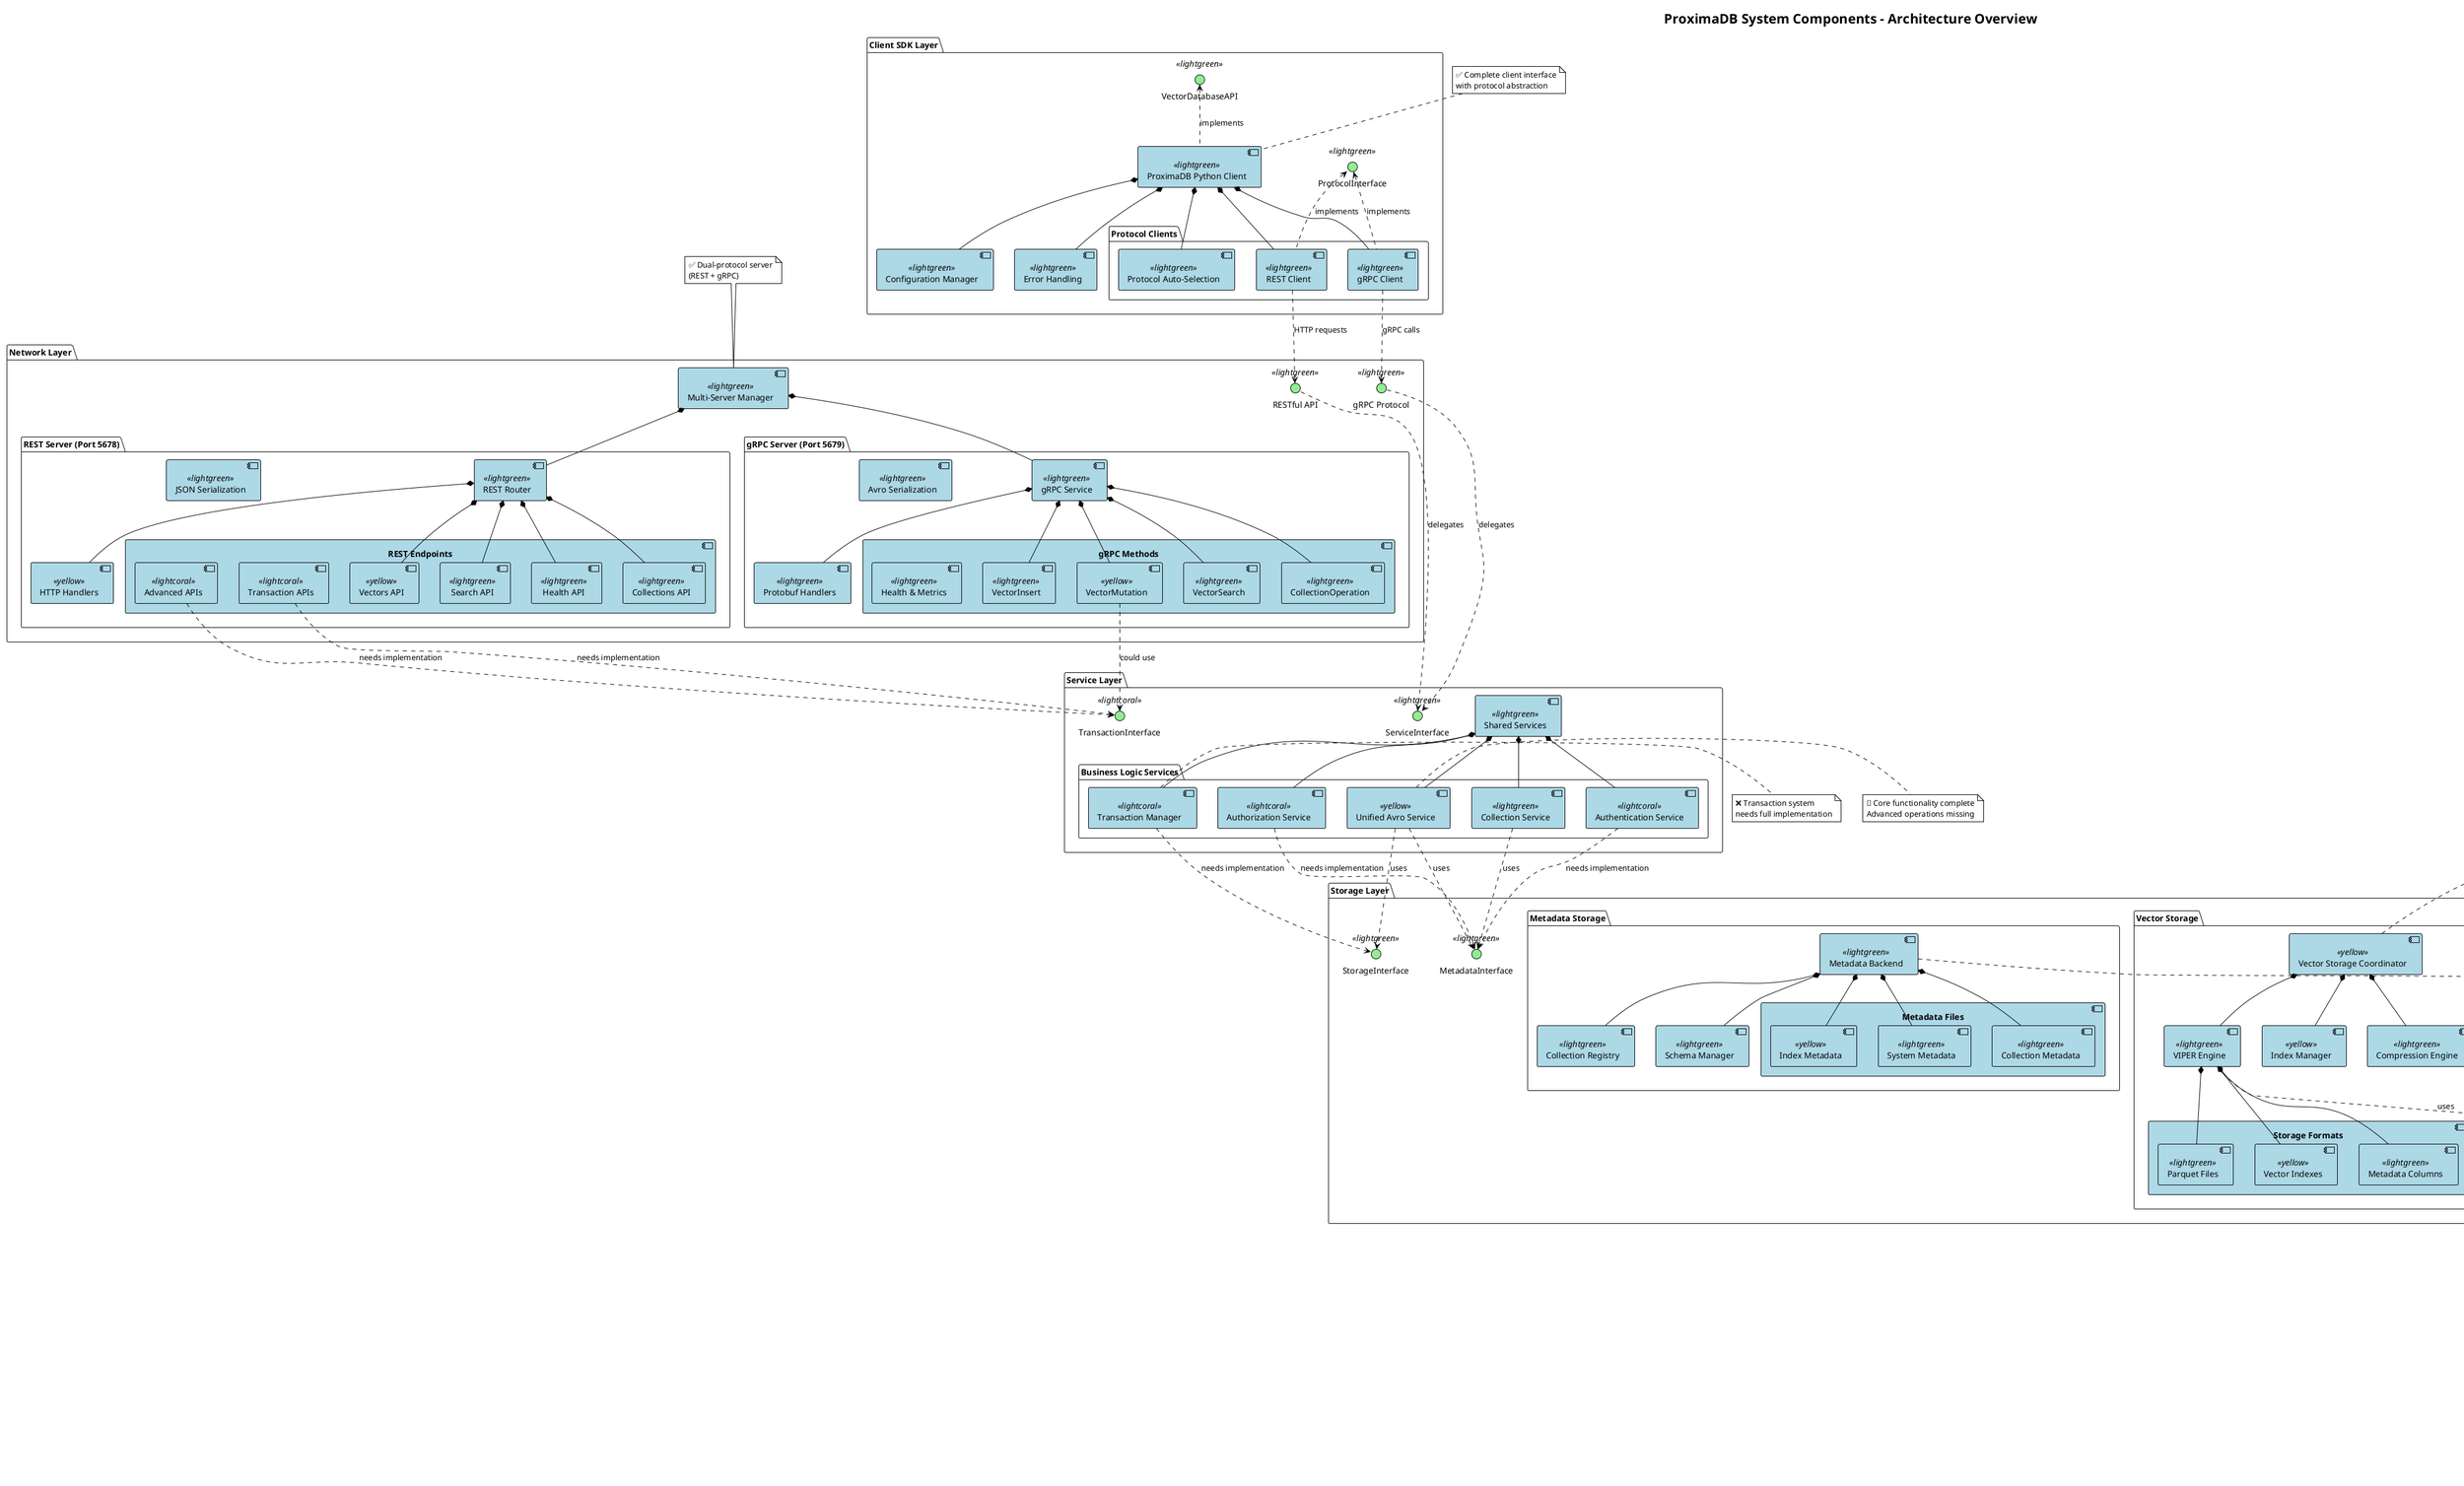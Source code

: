 @startuml ProximaDB_Component_Diagram
!theme plain
skinparam backgroundColor white
skinparam componentBackgroundColor lightblue
skinparam interfaceBackgroundColor lightgreen
skinparam databaseBackgroundColor lightyellow

title ProximaDB System Components - Architecture Overview

!define IMPLEMENTED lightgreen
!define PARTIAL yellow
!define MISSING lightcoral

package "Client SDK Layer" {
    [ProximaDB Python Client] as PyClient <<IMPLEMENTED>>
    [Configuration Manager] as Config <<IMPLEMENTED>>
    [Error Handling] as Errors <<IMPLEMENTED>>
    
    package "Protocol Clients" {
        [REST Client] as RestClient <<IMPLEMENTED>>
        [gRPC Client] as GrpcClient <<IMPLEMENTED>>
        [Protocol Auto-Selection] as AutoSelect <<IMPLEMENTED>>
    }
    
    interface "VectorDatabaseAPI" as API <<IMPLEMENTED>>
    interface "ProtocolInterface" as ProtocolIntf <<IMPLEMENTED>>
}

package "Network Layer" {
    [Multi-Server Manager] as MultiServer <<IMPLEMENTED>>
    
    package "REST Server (Port 5678)" {
        [REST Router] as RestRouter <<IMPLEMENTED>>
        [HTTP Handlers] as HttpHandlers <<PARTIAL>>
        [JSON Serialization] as JsonSer <<IMPLEMENTED>>
        
        component "REST Endpoints" {
            [Collections API] as CollAPI <<IMPLEMENTED>>
            [Vectors API] as VecAPI <<PARTIAL>>
            [Search API] as SearchAPI <<IMPLEMENTED>>
            [Health API] as HealthAPI <<IMPLEMENTED>>
            [Advanced APIs] as AdvAPI <<MISSING>>
            [Transaction APIs] as TxAPI <<MISSING>>
        }
    }
    
    package "gRPC Server (Port 5679)" {
        [gRPC Service] as GrpcService <<IMPLEMENTED>>
        [Protobuf Handlers] as ProtoHandlers <<IMPLEMENTED>>
        [Avro Serialization] as AvroSer <<IMPLEMENTED>>
        
        component "gRPC Methods" {
            [CollectionOperation] as CollOp <<IMPLEMENTED>>
            [VectorInsert] as VecInsert <<IMPLEMENTED>>
            [VectorMutation] as VecMut <<PARTIAL>>
            [VectorSearch] as VecSearch <<IMPLEMENTED>>
            [Health & Metrics] as HealthMetrics <<IMPLEMENTED>>
        }
    }
    
    interface "RESTful API" as RestAPI <<IMPLEMENTED>>
    interface "gRPC Protocol" as GrpcAPI <<IMPLEMENTED>>
}

package "Service Layer" {
    [Shared Services] as SharedSvc <<IMPLEMENTED>>
    
    package "Business Logic Services" {
        [Collection Service] as CollSvc <<IMPLEMENTED>>
        [Unified Avro Service] as AvroSvc <<PARTIAL>>
        [Transaction Manager] as TxMgr <<MISSING>>
        [Authentication Service] as AuthSvc <<MISSING>>
        [Authorization Service] as AuthzSvc <<MISSING>>
    }
    
    interface "ServiceInterface" as SvcIntf <<IMPLEMENTED>>
    interface "TransactionInterface" as TxIntf <<MISSING>>
}

package "Storage Layer" {
    package "Write-Ahead Log" {
        [WAL Manager] as WALMgr <<IMPLEMENTED>>
        [WAL Writer] as WALWriter <<IMPLEMENTED>>
        [WAL Recovery] as WALRecovery <<IMPLEMENTED>>
        
        component "Serialization Formats" {
            [Avro Serializer] as AvroSer2 <<IMPLEMENTED>>
            [Bincode Serializer] as BincodeSer <<IMPLEMENTED>>
            [JSON Serializer] as JsonSer2 <<IMPLEMENTED>>
        }
    }
    
    package "Vector Storage" {
        [Vector Storage Coordinator] as VecCoord <<PARTIAL>>
        [VIPER Engine] as ViperEng <<IMPLEMENTED>>
        [Index Manager] as IndexMgr <<PARTIAL>>
        [Compression Engine] as CompEng <<IMPLEMENTED>>
        
        component "Storage Formats" {
            [Parquet Files] as ParquetFiles <<IMPLEMENTED>>
            [Vector Indexes] as VecIndexes <<PARTIAL>>
            [Metadata Columns] as MetaCols <<IMPLEMENTED>>
        }
    }
    
    package "Metadata Storage" {
        [Metadata Backend] as MetaBackend <<IMPLEMENTED>>
        [Collection Registry] as CollRegistry <<IMPLEMENTED>>
        [Schema Manager] as SchemaMgr <<IMPLEMENTED>>
        
        component "Metadata Files" {
            [Collection Metadata] as CollMeta <<IMPLEMENTED>>
            [Index Metadata] as IndexMeta <<PARTIAL>>
            [System Metadata] as SysMeta <<IMPLEMENTED>>
        }
    }
    
    interface "StorageInterface" as StorageIntf <<IMPLEMENTED>>
    interface "MetadataInterface" as MetaIntf <<IMPLEMENTED>>
}

package "Filesystem Layer" {
    [Filesystem Abstraction] as FSAbstraction <<IMPLEMENTED>>
    
    package "Storage Backends" {
        [Local Filesystem] as LocalFS <<IMPLEMENTED>>
        [AWS S3] as S3Backend <<IMPLEMENTED>>
        [Google Cloud Storage] as GCSBackend <<IMPLEMENTED>>
        [Azure Blob Storage] as AzureBackend <<IMPLEMENTED>>
    }
    
    interface "FilesystemInterface" as FSIntf <<IMPLEMENTED>>
}

database "External Storage" {
    database "Local Storage" as LocalStore <<IMPLEMENTED>>
    database "AWS S3 Buckets" as S3Store <<IMPLEMENTED>>
    database "GCS Buckets" as GCSStore <<IMPLEMENTED>>
    database "Azure Containers" as AzureStore <<IMPLEMENTED>>
}

' Client Relationships
PyClient .up.> API : implements
PyClient *-- Config
PyClient *-- Errors
PyClient *-- RestClient
PyClient *-- GrpcClient
PyClient *-- AutoSelect

RestClient .up.> ProtocolIntf : implements
GrpcClient .up.> ProtocolIntf : implements

' Network Layer Relationships
RestClient .down.> RestAPI : HTTP requests
GrpcClient .down.> GrpcAPI : gRPC calls

MultiServer *-- RestRouter
MultiServer *-- GrpcService

RestRouter *-- HttpHandlers
RestRouter *-- CollAPI
RestRouter *-- VecAPI
RestRouter *-- SearchAPI
RestRouter *-- HealthAPI

GrpcService *-- ProtoHandlers
GrpcService *-- CollOp
GrpcService *-- VecInsert
GrpcService *-- VecMut
GrpcService *-- VecSearch

RestAPI .down.> SvcIntf : delegates
GrpcAPI .down.> SvcIntf : delegates

' Service Layer Relationships
SharedSvc *-- CollSvc
SharedSvc *-- AvroSvc
SharedSvc *-- TxMgr
SharedSvc *-- AuthSvc
SharedSvc *-- AuthzSvc

CollSvc .down.> MetaIntf : uses
AvroSvc .down.> StorageIntf : uses
AvroSvc .down.> MetaIntf : uses

' Storage Layer Relationships
WALMgr *-- WALWriter
WALMgr *-- WALRecovery
WALMgr *-- AvroSer2
WALMgr *-- BincodeSer
WALMgr *-- JsonSer2

VecCoord *-- ViperEng
VecCoord *-- IndexMgr
VecCoord *-- CompEng

ViperEng *-- ParquetFiles
ViperEng *-- VecIndexes
ViperEng *-- MetaCols

MetaBackend *-- CollRegistry
MetaBackend *-- SchemaMgr
MetaBackend *-- CollMeta
MetaBackend *-- IndexMeta
MetaBackend *-- SysMeta

ViperEng .down.> FSIntf : uses
WALMgr .down.> FSIntf : uses
MetaBackend .down.> FSIntf : uses

' Filesystem Relationships
FSAbstraction *-- LocalFS
FSAbstraction *-- S3Backend
FSAbstraction *-- GCSBackend
FSAbstraction *-- AzureBackend

LocalFS .down.> LocalStore : writes/reads
S3Backend .down.> S3Store : writes/reads
GCSBackend .down.> GCSStore : writes/reads
AzureBackend .down.> AzureStore : writes/reads

' Missing Components Relationships (dotted lines)
TxMgr ..> StorageIntf : needs implementation
AdvAPI ..> TxIntf : needs implementation
TxAPI ..> TxIntf : needs implementation
VecMut ..> TxIntf : could use
AuthSvc ..> MetaIntf : needs implementation
AuthzSvc ..> MetaIntf : needs implementation

' Implementation Status Notes
note top of PyClient : ✅ Complete client interface\nwith protocol abstraction

note top of MultiServer : ✅ Dual-protocol server\n(REST + gRPC)

note right of AvroSvc : 🚧 Core functionality complete\nAdvanced operations missing

note right of VecCoord : 🚧 Exists but not integrated\nwith UnifiedAvroService

note right of TxMgr : ❌ Transaction system\nneeds full implementation

note bottom of FSAbstraction : ✅ Multi-cloud support\nwith URL-based routing

' Component Dependencies Legend
note bottom
**Component Status:**
✅ **IMPLEMENTED** - Production ready
🚧 **PARTIAL** - Core functionality exists, needs enhancement
❌ **MISSING** - Needs full implementation

**Key Dependencies:**
• Client SDK depends on server protocols
• Services depend on storage interfaces
• Storage depends on filesystem abstraction
• All layers use common error handling
end note

@enduml